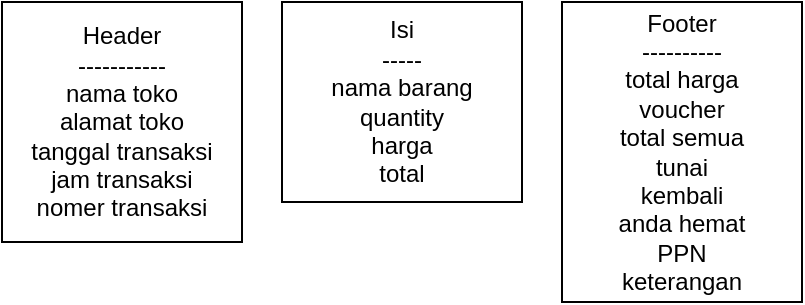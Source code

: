 <mxfile version="15.1.0" type="device"><diagram id="bBy4lpg1-VBChIiX3aU5" name="Page-1"><mxGraphModel dx="595" dy="359" grid="1" gridSize="10" guides="1" tooltips="1" connect="1" arrows="1" fold="1" page="1" pageScale="1" pageWidth="850" pageHeight="1100" math="0" shadow="0"><root><mxCell id="0"/><mxCell id="1" parent="0"/><mxCell id="sHmpIRQ7Qxrq7J0aCZlF-1" value="Header&lt;br&gt;-----------&lt;br&gt;nama toko&lt;br&gt;alamat toko&lt;br&gt;tanggal transaksi&lt;br&gt;jam transaksi&lt;br&gt;nomer transaksi" style="rounded=0;whiteSpace=wrap;html=1;" parent="1" vertex="1"><mxGeometry x="40" y="40" width="120" height="120" as="geometry"/></mxCell><mxCell id="sHmpIRQ7Qxrq7J0aCZlF-2" value="Isi&lt;br&gt;-----&lt;br&gt;nama barang&lt;br&gt;quantity&lt;br&gt;harga&lt;br&gt;total" style="rounded=0;whiteSpace=wrap;html=1;" parent="1" vertex="1"><mxGeometry x="180" y="40" width="120" height="100" as="geometry"/></mxCell><mxCell id="sHmpIRQ7Qxrq7J0aCZlF-3" value="Footer&lt;br&gt;----------&lt;br&gt;total harga&lt;br&gt;voucher&lt;br&gt;total semua&lt;br&gt;tunai&lt;br&gt;kembali&lt;br&gt;anda hemat&lt;br&gt;PPN&lt;br&gt;keterangan" style="rounded=0;whiteSpace=wrap;html=1;" parent="1" vertex="1"><mxGeometry x="320" y="40" width="120" height="150" as="geometry"/></mxCell></root></mxGraphModel></diagram></mxfile>